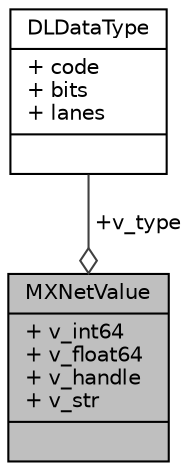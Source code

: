 digraph "MXNetValue"
{
 // LATEX_PDF_SIZE
  edge [fontname="Helvetica",fontsize="10",labelfontname="Helvetica",labelfontsize="10"];
  node [fontname="Helvetica",fontsize="10",shape=record];
  Node1 [label="{MXNetValue\n|+ v_int64\l+ v_float64\l+ v_handle\l+ v_str\l|}",height=0.2,width=0.4,color="black", fillcolor="grey75", style="filled", fontcolor="black",tooltip="Union type of values being passed through API and function calls."];
  Node2 -> Node1 [color="grey25",fontsize="10",style="solid",label=" +v_type" ,arrowhead="odiamond",fontname="Helvetica"];
  Node2 [label="{DLDataType\n|+ code\l+ bits\l+ lanes\l|}",height=0.2,width=0.4,color="black", fillcolor="white", style="filled",URL="$structDLDataType.html",tooltip="The data type the tensor can hold."];
}
